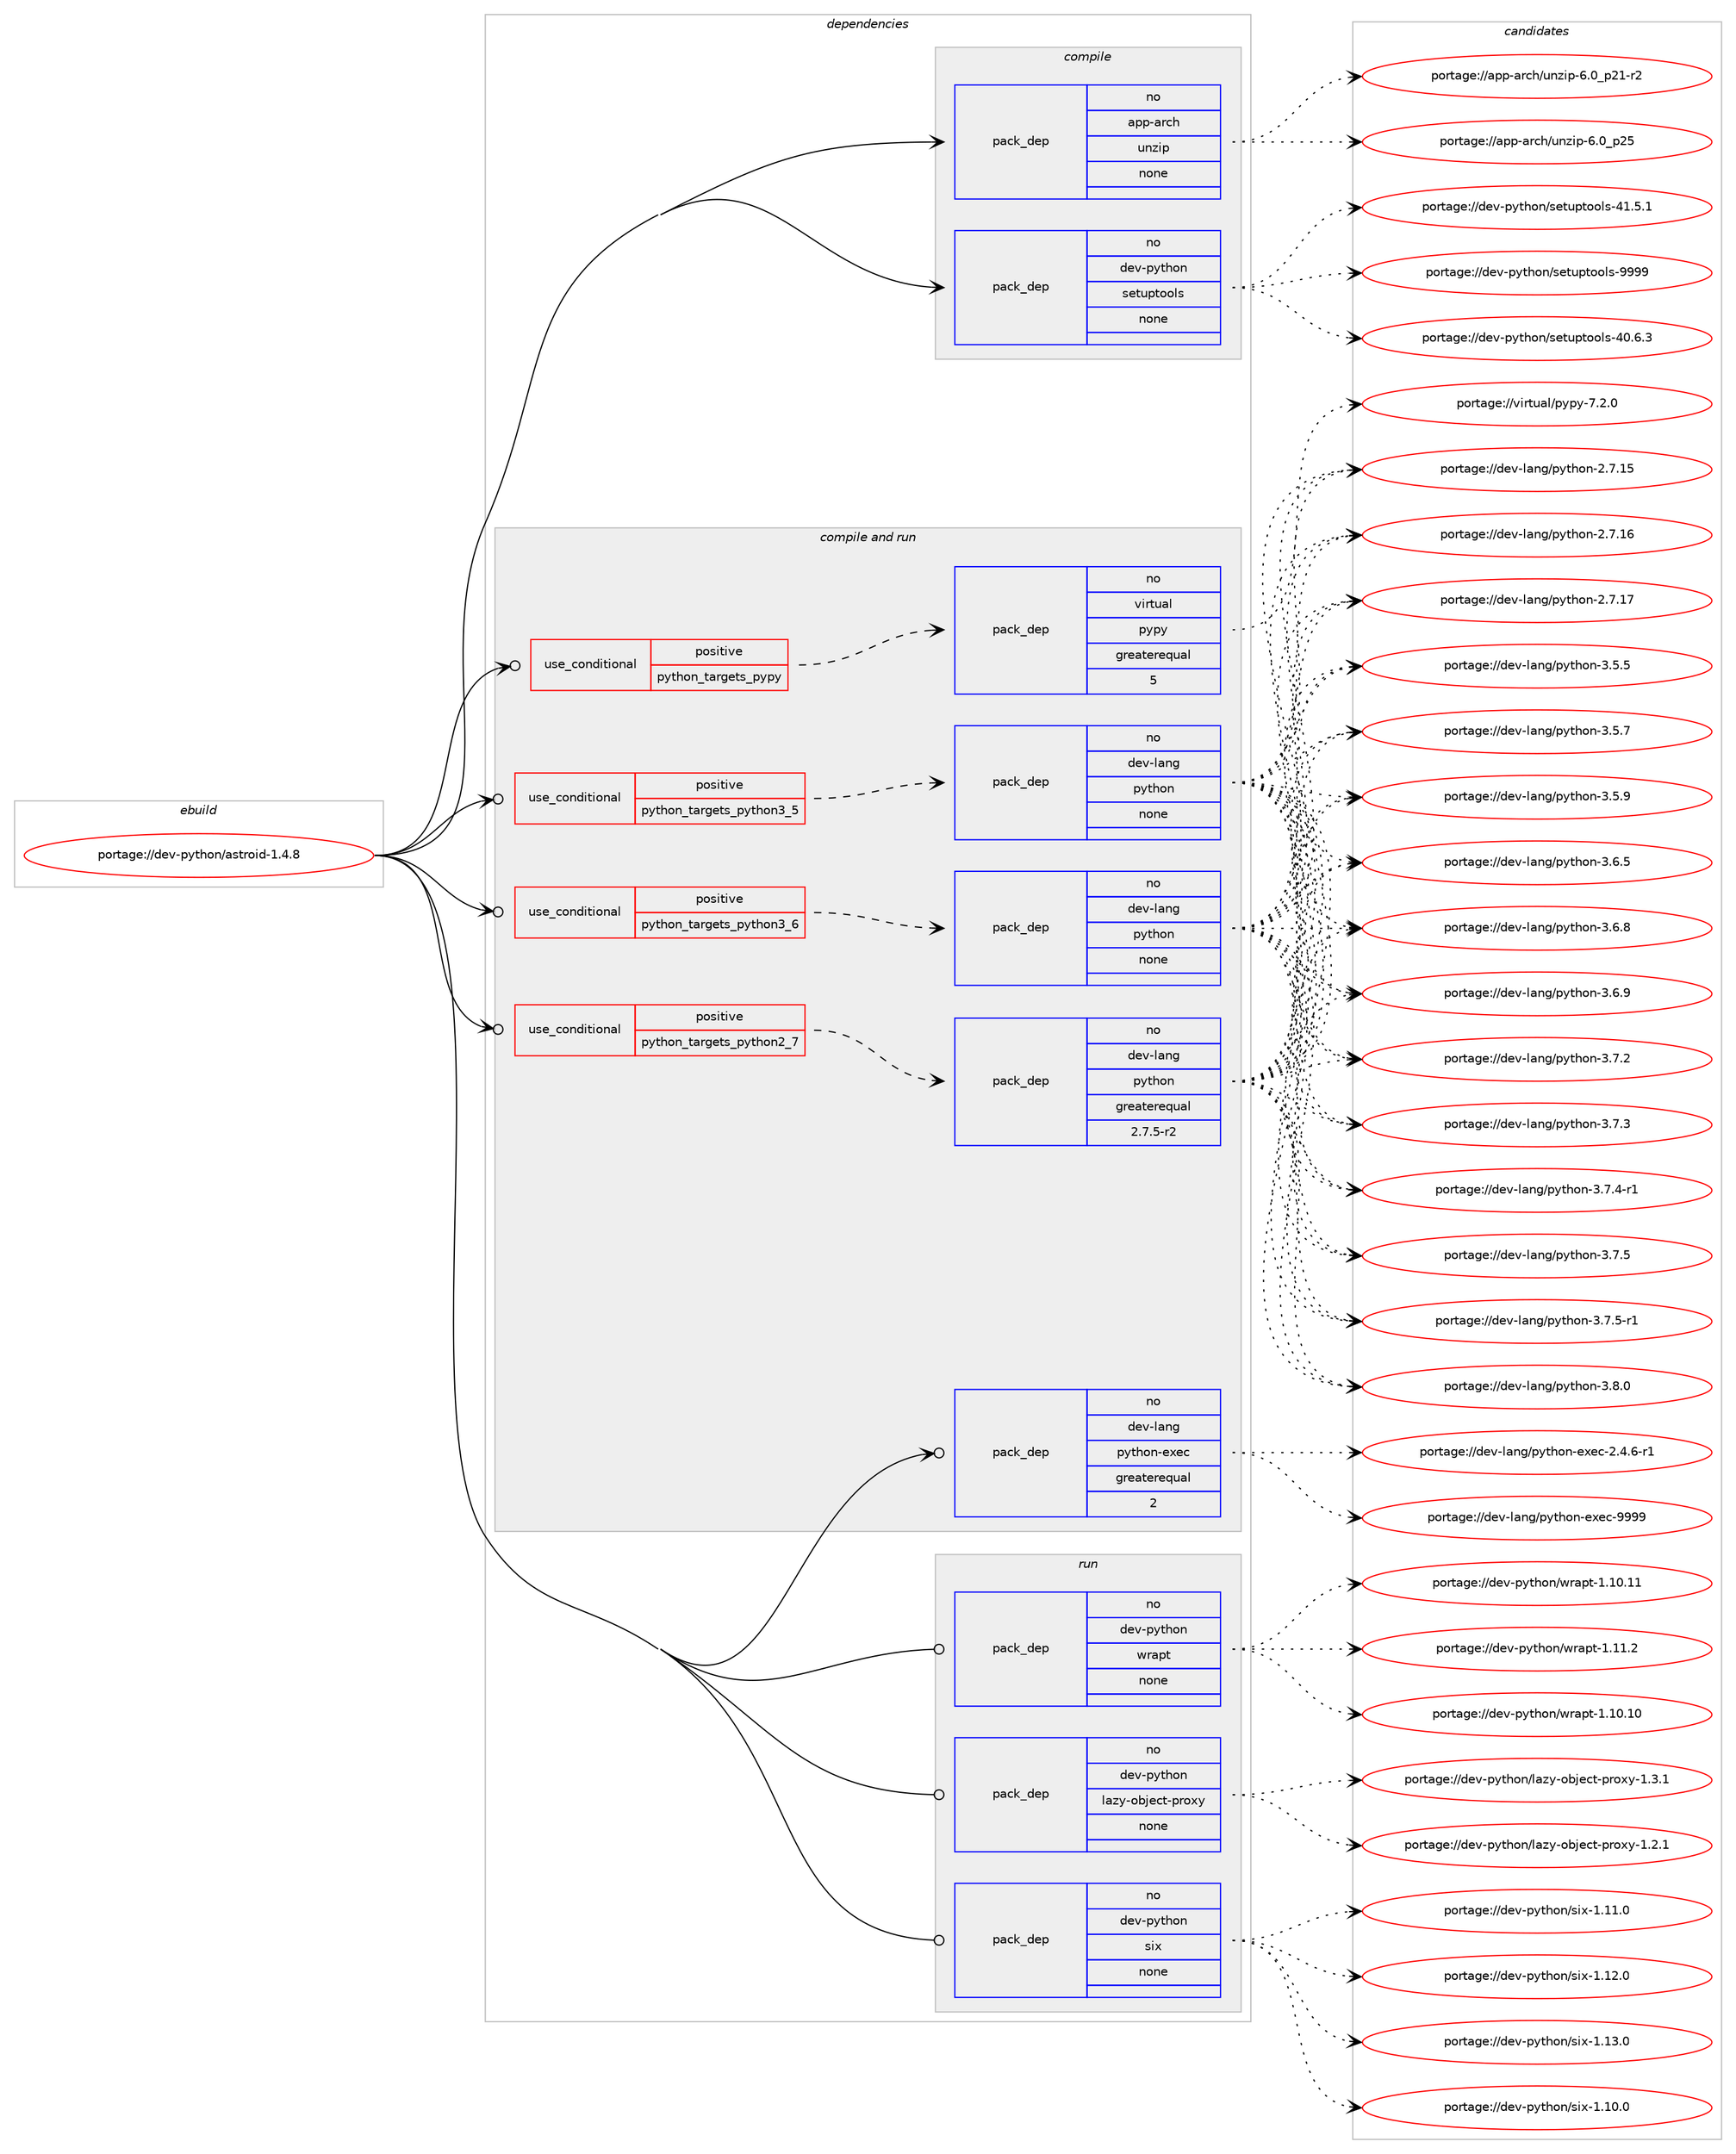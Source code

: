 digraph prolog {

# *************
# Graph options
# *************

newrank=true;
concentrate=true;
compound=true;
graph [rankdir=LR,fontname=Helvetica,fontsize=10,ranksep=1.5];#, ranksep=2.5, nodesep=0.2];
edge  [arrowhead=vee];
node  [fontname=Helvetica,fontsize=10];

# **********
# The ebuild
# **********

subgraph cluster_leftcol {
color=gray;
rank=same;
label=<<i>ebuild</i>>;
id [label="portage://dev-python/astroid-1.4.8", color=red, width=4, href="../dev-python/astroid-1.4.8.svg"];
}

# ****************
# The dependencies
# ****************

subgraph cluster_midcol {
color=gray;
label=<<i>dependencies</i>>;
subgraph cluster_compile {
fillcolor="#eeeeee";
style=filled;
label=<<i>compile</i>>;
subgraph pack100860 {
dependency129795 [label=<<TABLE BORDER="0" CELLBORDER="1" CELLSPACING="0" CELLPADDING="4" WIDTH="220"><TR><TD ROWSPAN="6" CELLPADDING="30">pack_dep</TD></TR><TR><TD WIDTH="110">no</TD></TR><TR><TD>app-arch</TD></TR><TR><TD>unzip</TD></TR><TR><TD>none</TD></TR><TR><TD></TD></TR></TABLE>>, shape=none, color=blue];
}
id:e -> dependency129795:w [weight=20,style="solid",arrowhead="vee"];
subgraph pack100861 {
dependency129796 [label=<<TABLE BORDER="0" CELLBORDER="1" CELLSPACING="0" CELLPADDING="4" WIDTH="220"><TR><TD ROWSPAN="6" CELLPADDING="30">pack_dep</TD></TR><TR><TD WIDTH="110">no</TD></TR><TR><TD>dev-python</TD></TR><TR><TD>setuptools</TD></TR><TR><TD>none</TD></TR><TR><TD></TD></TR></TABLE>>, shape=none, color=blue];
}
id:e -> dependency129796:w [weight=20,style="solid",arrowhead="vee"];
}
subgraph cluster_compileandrun {
fillcolor="#eeeeee";
style=filled;
label=<<i>compile and run</i>>;
subgraph cond25632 {
dependency129797 [label=<<TABLE BORDER="0" CELLBORDER="1" CELLSPACING="0" CELLPADDING="4"><TR><TD ROWSPAN="3" CELLPADDING="10">use_conditional</TD></TR><TR><TD>positive</TD></TR><TR><TD>python_targets_pypy</TD></TR></TABLE>>, shape=none, color=red];
subgraph pack100862 {
dependency129798 [label=<<TABLE BORDER="0" CELLBORDER="1" CELLSPACING="0" CELLPADDING="4" WIDTH="220"><TR><TD ROWSPAN="6" CELLPADDING="30">pack_dep</TD></TR><TR><TD WIDTH="110">no</TD></TR><TR><TD>virtual</TD></TR><TR><TD>pypy</TD></TR><TR><TD>greaterequal</TD></TR><TR><TD>5</TD></TR></TABLE>>, shape=none, color=blue];
}
dependency129797:e -> dependency129798:w [weight=20,style="dashed",arrowhead="vee"];
}
id:e -> dependency129797:w [weight=20,style="solid",arrowhead="odotvee"];
subgraph cond25633 {
dependency129799 [label=<<TABLE BORDER="0" CELLBORDER="1" CELLSPACING="0" CELLPADDING="4"><TR><TD ROWSPAN="3" CELLPADDING="10">use_conditional</TD></TR><TR><TD>positive</TD></TR><TR><TD>python_targets_python2_7</TD></TR></TABLE>>, shape=none, color=red];
subgraph pack100863 {
dependency129800 [label=<<TABLE BORDER="0" CELLBORDER="1" CELLSPACING="0" CELLPADDING="4" WIDTH="220"><TR><TD ROWSPAN="6" CELLPADDING="30">pack_dep</TD></TR><TR><TD WIDTH="110">no</TD></TR><TR><TD>dev-lang</TD></TR><TR><TD>python</TD></TR><TR><TD>greaterequal</TD></TR><TR><TD>2.7.5-r2</TD></TR></TABLE>>, shape=none, color=blue];
}
dependency129799:e -> dependency129800:w [weight=20,style="dashed",arrowhead="vee"];
}
id:e -> dependency129799:w [weight=20,style="solid",arrowhead="odotvee"];
subgraph cond25634 {
dependency129801 [label=<<TABLE BORDER="0" CELLBORDER="1" CELLSPACING="0" CELLPADDING="4"><TR><TD ROWSPAN="3" CELLPADDING="10">use_conditional</TD></TR><TR><TD>positive</TD></TR><TR><TD>python_targets_python3_5</TD></TR></TABLE>>, shape=none, color=red];
subgraph pack100864 {
dependency129802 [label=<<TABLE BORDER="0" CELLBORDER="1" CELLSPACING="0" CELLPADDING="4" WIDTH="220"><TR><TD ROWSPAN="6" CELLPADDING="30">pack_dep</TD></TR><TR><TD WIDTH="110">no</TD></TR><TR><TD>dev-lang</TD></TR><TR><TD>python</TD></TR><TR><TD>none</TD></TR><TR><TD></TD></TR></TABLE>>, shape=none, color=blue];
}
dependency129801:e -> dependency129802:w [weight=20,style="dashed",arrowhead="vee"];
}
id:e -> dependency129801:w [weight=20,style="solid",arrowhead="odotvee"];
subgraph cond25635 {
dependency129803 [label=<<TABLE BORDER="0" CELLBORDER="1" CELLSPACING="0" CELLPADDING="4"><TR><TD ROWSPAN="3" CELLPADDING="10">use_conditional</TD></TR><TR><TD>positive</TD></TR><TR><TD>python_targets_python3_6</TD></TR></TABLE>>, shape=none, color=red];
subgraph pack100865 {
dependency129804 [label=<<TABLE BORDER="0" CELLBORDER="1" CELLSPACING="0" CELLPADDING="4" WIDTH="220"><TR><TD ROWSPAN="6" CELLPADDING="30">pack_dep</TD></TR><TR><TD WIDTH="110">no</TD></TR><TR><TD>dev-lang</TD></TR><TR><TD>python</TD></TR><TR><TD>none</TD></TR><TR><TD></TD></TR></TABLE>>, shape=none, color=blue];
}
dependency129803:e -> dependency129804:w [weight=20,style="dashed",arrowhead="vee"];
}
id:e -> dependency129803:w [weight=20,style="solid",arrowhead="odotvee"];
subgraph pack100866 {
dependency129805 [label=<<TABLE BORDER="0" CELLBORDER="1" CELLSPACING="0" CELLPADDING="4" WIDTH="220"><TR><TD ROWSPAN="6" CELLPADDING="30">pack_dep</TD></TR><TR><TD WIDTH="110">no</TD></TR><TR><TD>dev-lang</TD></TR><TR><TD>python-exec</TD></TR><TR><TD>greaterequal</TD></TR><TR><TD>2</TD></TR></TABLE>>, shape=none, color=blue];
}
id:e -> dependency129805:w [weight=20,style="solid",arrowhead="odotvee"];
}
subgraph cluster_run {
fillcolor="#eeeeee";
style=filled;
label=<<i>run</i>>;
subgraph pack100867 {
dependency129806 [label=<<TABLE BORDER="0" CELLBORDER="1" CELLSPACING="0" CELLPADDING="4" WIDTH="220"><TR><TD ROWSPAN="6" CELLPADDING="30">pack_dep</TD></TR><TR><TD WIDTH="110">no</TD></TR><TR><TD>dev-python</TD></TR><TR><TD>lazy-object-proxy</TD></TR><TR><TD>none</TD></TR><TR><TD></TD></TR></TABLE>>, shape=none, color=blue];
}
id:e -> dependency129806:w [weight=20,style="solid",arrowhead="odot"];
subgraph pack100868 {
dependency129807 [label=<<TABLE BORDER="0" CELLBORDER="1" CELLSPACING="0" CELLPADDING="4" WIDTH="220"><TR><TD ROWSPAN="6" CELLPADDING="30">pack_dep</TD></TR><TR><TD WIDTH="110">no</TD></TR><TR><TD>dev-python</TD></TR><TR><TD>six</TD></TR><TR><TD>none</TD></TR><TR><TD></TD></TR></TABLE>>, shape=none, color=blue];
}
id:e -> dependency129807:w [weight=20,style="solid",arrowhead="odot"];
subgraph pack100869 {
dependency129808 [label=<<TABLE BORDER="0" CELLBORDER="1" CELLSPACING="0" CELLPADDING="4" WIDTH="220"><TR><TD ROWSPAN="6" CELLPADDING="30">pack_dep</TD></TR><TR><TD WIDTH="110">no</TD></TR><TR><TD>dev-python</TD></TR><TR><TD>wrapt</TD></TR><TR><TD>none</TD></TR><TR><TD></TD></TR></TABLE>>, shape=none, color=blue];
}
id:e -> dependency129808:w [weight=20,style="solid",arrowhead="odot"];
}
}

# **************
# The candidates
# **************

subgraph cluster_choices {
rank=same;
color=gray;
label=<<i>candidates</i>>;

subgraph choice100860 {
color=black;
nodesep=1;
choiceportage9711211245971149910447117110122105112455446489511250494511450 [label="portage://app-arch/unzip-6.0_p21-r2", color=red, width=4,href="../app-arch/unzip-6.0_p21-r2.svg"];
choiceportage971121124597114991044711711012210511245544648951125053 [label="portage://app-arch/unzip-6.0_p25", color=red, width=4,href="../app-arch/unzip-6.0_p25.svg"];
dependency129795:e -> choiceportage9711211245971149910447117110122105112455446489511250494511450:w [style=dotted,weight="100"];
dependency129795:e -> choiceportage971121124597114991044711711012210511245544648951125053:w [style=dotted,weight="100"];
}
subgraph choice100861 {
color=black;
nodesep=1;
choiceportage100101118451121211161041111104711510111611711211611111110811545524846544651 [label="portage://dev-python/setuptools-40.6.3", color=red, width=4,href="../dev-python/setuptools-40.6.3.svg"];
choiceportage100101118451121211161041111104711510111611711211611111110811545524946534649 [label="portage://dev-python/setuptools-41.5.1", color=red, width=4,href="../dev-python/setuptools-41.5.1.svg"];
choiceportage10010111845112121116104111110471151011161171121161111111081154557575757 [label="portage://dev-python/setuptools-9999", color=red, width=4,href="../dev-python/setuptools-9999.svg"];
dependency129796:e -> choiceportage100101118451121211161041111104711510111611711211611111110811545524846544651:w [style=dotted,weight="100"];
dependency129796:e -> choiceportage100101118451121211161041111104711510111611711211611111110811545524946534649:w [style=dotted,weight="100"];
dependency129796:e -> choiceportage10010111845112121116104111110471151011161171121161111111081154557575757:w [style=dotted,weight="100"];
}
subgraph choice100862 {
color=black;
nodesep=1;
choiceportage1181051141161179710847112121112121455546504648 [label="portage://virtual/pypy-7.2.0", color=red, width=4,href="../virtual/pypy-7.2.0.svg"];
dependency129798:e -> choiceportage1181051141161179710847112121112121455546504648:w [style=dotted,weight="100"];
}
subgraph choice100863 {
color=black;
nodesep=1;
choiceportage10010111845108971101034711212111610411111045504655464953 [label="portage://dev-lang/python-2.7.15", color=red, width=4,href="../dev-lang/python-2.7.15.svg"];
choiceportage10010111845108971101034711212111610411111045504655464954 [label="portage://dev-lang/python-2.7.16", color=red, width=4,href="../dev-lang/python-2.7.16.svg"];
choiceportage10010111845108971101034711212111610411111045504655464955 [label="portage://dev-lang/python-2.7.17", color=red, width=4,href="../dev-lang/python-2.7.17.svg"];
choiceportage100101118451089711010347112121116104111110455146534653 [label="portage://dev-lang/python-3.5.5", color=red, width=4,href="../dev-lang/python-3.5.5.svg"];
choiceportage100101118451089711010347112121116104111110455146534655 [label="portage://dev-lang/python-3.5.7", color=red, width=4,href="../dev-lang/python-3.5.7.svg"];
choiceportage100101118451089711010347112121116104111110455146534657 [label="portage://dev-lang/python-3.5.9", color=red, width=4,href="../dev-lang/python-3.5.9.svg"];
choiceportage100101118451089711010347112121116104111110455146544653 [label="portage://dev-lang/python-3.6.5", color=red, width=4,href="../dev-lang/python-3.6.5.svg"];
choiceportage100101118451089711010347112121116104111110455146544656 [label="portage://dev-lang/python-3.6.8", color=red, width=4,href="../dev-lang/python-3.6.8.svg"];
choiceportage100101118451089711010347112121116104111110455146544657 [label="portage://dev-lang/python-3.6.9", color=red, width=4,href="../dev-lang/python-3.6.9.svg"];
choiceportage100101118451089711010347112121116104111110455146554650 [label="portage://dev-lang/python-3.7.2", color=red, width=4,href="../dev-lang/python-3.7.2.svg"];
choiceportage100101118451089711010347112121116104111110455146554651 [label="portage://dev-lang/python-3.7.3", color=red, width=4,href="../dev-lang/python-3.7.3.svg"];
choiceportage1001011184510897110103471121211161041111104551465546524511449 [label="portage://dev-lang/python-3.7.4-r1", color=red, width=4,href="../dev-lang/python-3.7.4-r1.svg"];
choiceportage100101118451089711010347112121116104111110455146554653 [label="portage://dev-lang/python-3.7.5", color=red, width=4,href="../dev-lang/python-3.7.5.svg"];
choiceportage1001011184510897110103471121211161041111104551465546534511449 [label="portage://dev-lang/python-3.7.5-r1", color=red, width=4,href="../dev-lang/python-3.7.5-r1.svg"];
choiceportage100101118451089711010347112121116104111110455146564648 [label="portage://dev-lang/python-3.8.0", color=red, width=4,href="../dev-lang/python-3.8.0.svg"];
dependency129800:e -> choiceportage10010111845108971101034711212111610411111045504655464953:w [style=dotted,weight="100"];
dependency129800:e -> choiceportage10010111845108971101034711212111610411111045504655464954:w [style=dotted,weight="100"];
dependency129800:e -> choiceportage10010111845108971101034711212111610411111045504655464955:w [style=dotted,weight="100"];
dependency129800:e -> choiceportage100101118451089711010347112121116104111110455146534653:w [style=dotted,weight="100"];
dependency129800:e -> choiceportage100101118451089711010347112121116104111110455146534655:w [style=dotted,weight="100"];
dependency129800:e -> choiceportage100101118451089711010347112121116104111110455146534657:w [style=dotted,weight="100"];
dependency129800:e -> choiceportage100101118451089711010347112121116104111110455146544653:w [style=dotted,weight="100"];
dependency129800:e -> choiceportage100101118451089711010347112121116104111110455146544656:w [style=dotted,weight="100"];
dependency129800:e -> choiceportage100101118451089711010347112121116104111110455146544657:w [style=dotted,weight="100"];
dependency129800:e -> choiceportage100101118451089711010347112121116104111110455146554650:w [style=dotted,weight="100"];
dependency129800:e -> choiceportage100101118451089711010347112121116104111110455146554651:w [style=dotted,weight="100"];
dependency129800:e -> choiceportage1001011184510897110103471121211161041111104551465546524511449:w [style=dotted,weight="100"];
dependency129800:e -> choiceportage100101118451089711010347112121116104111110455146554653:w [style=dotted,weight="100"];
dependency129800:e -> choiceportage1001011184510897110103471121211161041111104551465546534511449:w [style=dotted,weight="100"];
dependency129800:e -> choiceportage100101118451089711010347112121116104111110455146564648:w [style=dotted,weight="100"];
}
subgraph choice100864 {
color=black;
nodesep=1;
choiceportage10010111845108971101034711212111610411111045504655464953 [label="portage://dev-lang/python-2.7.15", color=red, width=4,href="../dev-lang/python-2.7.15.svg"];
choiceportage10010111845108971101034711212111610411111045504655464954 [label="portage://dev-lang/python-2.7.16", color=red, width=4,href="../dev-lang/python-2.7.16.svg"];
choiceportage10010111845108971101034711212111610411111045504655464955 [label="portage://dev-lang/python-2.7.17", color=red, width=4,href="../dev-lang/python-2.7.17.svg"];
choiceportage100101118451089711010347112121116104111110455146534653 [label="portage://dev-lang/python-3.5.5", color=red, width=4,href="../dev-lang/python-3.5.5.svg"];
choiceportage100101118451089711010347112121116104111110455146534655 [label="portage://dev-lang/python-3.5.7", color=red, width=4,href="../dev-lang/python-3.5.7.svg"];
choiceportage100101118451089711010347112121116104111110455146534657 [label="portage://dev-lang/python-3.5.9", color=red, width=4,href="../dev-lang/python-3.5.9.svg"];
choiceportage100101118451089711010347112121116104111110455146544653 [label="portage://dev-lang/python-3.6.5", color=red, width=4,href="../dev-lang/python-3.6.5.svg"];
choiceportage100101118451089711010347112121116104111110455146544656 [label="portage://dev-lang/python-3.6.8", color=red, width=4,href="../dev-lang/python-3.6.8.svg"];
choiceportage100101118451089711010347112121116104111110455146544657 [label="portage://dev-lang/python-3.6.9", color=red, width=4,href="../dev-lang/python-3.6.9.svg"];
choiceportage100101118451089711010347112121116104111110455146554650 [label="portage://dev-lang/python-3.7.2", color=red, width=4,href="../dev-lang/python-3.7.2.svg"];
choiceportage100101118451089711010347112121116104111110455146554651 [label="portage://dev-lang/python-3.7.3", color=red, width=4,href="../dev-lang/python-3.7.3.svg"];
choiceportage1001011184510897110103471121211161041111104551465546524511449 [label="portage://dev-lang/python-3.7.4-r1", color=red, width=4,href="../dev-lang/python-3.7.4-r1.svg"];
choiceportage100101118451089711010347112121116104111110455146554653 [label="portage://dev-lang/python-3.7.5", color=red, width=4,href="../dev-lang/python-3.7.5.svg"];
choiceportage1001011184510897110103471121211161041111104551465546534511449 [label="portage://dev-lang/python-3.7.5-r1", color=red, width=4,href="../dev-lang/python-3.7.5-r1.svg"];
choiceportage100101118451089711010347112121116104111110455146564648 [label="portage://dev-lang/python-3.8.0", color=red, width=4,href="../dev-lang/python-3.8.0.svg"];
dependency129802:e -> choiceportage10010111845108971101034711212111610411111045504655464953:w [style=dotted,weight="100"];
dependency129802:e -> choiceportage10010111845108971101034711212111610411111045504655464954:w [style=dotted,weight="100"];
dependency129802:e -> choiceportage10010111845108971101034711212111610411111045504655464955:w [style=dotted,weight="100"];
dependency129802:e -> choiceportage100101118451089711010347112121116104111110455146534653:w [style=dotted,weight="100"];
dependency129802:e -> choiceportage100101118451089711010347112121116104111110455146534655:w [style=dotted,weight="100"];
dependency129802:e -> choiceportage100101118451089711010347112121116104111110455146534657:w [style=dotted,weight="100"];
dependency129802:e -> choiceportage100101118451089711010347112121116104111110455146544653:w [style=dotted,weight="100"];
dependency129802:e -> choiceportage100101118451089711010347112121116104111110455146544656:w [style=dotted,weight="100"];
dependency129802:e -> choiceportage100101118451089711010347112121116104111110455146544657:w [style=dotted,weight="100"];
dependency129802:e -> choiceportage100101118451089711010347112121116104111110455146554650:w [style=dotted,weight="100"];
dependency129802:e -> choiceportage100101118451089711010347112121116104111110455146554651:w [style=dotted,weight="100"];
dependency129802:e -> choiceportage1001011184510897110103471121211161041111104551465546524511449:w [style=dotted,weight="100"];
dependency129802:e -> choiceportage100101118451089711010347112121116104111110455146554653:w [style=dotted,weight="100"];
dependency129802:e -> choiceportage1001011184510897110103471121211161041111104551465546534511449:w [style=dotted,weight="100"];
dependency129802:e -> choiceportage100101118451089711010347112121116104111110455146564648:w [style=dotted,weight="100"];
}
subgraph choice100865 {
color=black;
nodesep=1;
choiceportage10010111845108971101034711212111610411111045504655464953 [label="portage://dev-lang/python-2.7.15", color=red, width=4,href="../dev-lang/python-2.7.15.svg"];
choiceportage10010111845108971101034711212111610411111045504655464954 [label="portage://dev-lang/python-2.7.16", color=red, width=4,href="../dev-lang/python-2.7.16.svg"];
choiceportage10010111845108971101034711212111610411111045504655464955 [label="portage://dev-lang/python-2.7.17", color=red, width=4,href="../dev-lang/python-2.7.17.svg"];
choiceportage100101118451089711010347112121116104111110455146534653 [label="portage://dev-lang/python-3.5.5", color=red, width=4,href="../dev-lang/python-3.5.5.svg"];
choiceportage100101118451089711010347112121116104111110455146534655 [label="portage://dev-lang/python-3.5.7", color=red, width=4,href="../dev-lang/python-3.5.7.svg"];
choiceportage100101118451089711010347112121116104111110455146534657 [label="portage://dev-lang/python-3.5.9", color=red, width=4,href="../dev-lang/python-3.5.9.svg"];
choiceportage100101118451089711010347112121116104111110455146544653 [label="portage://dev-lang/python-3.6.5", color=red, width=4,href="../dev-lang/python-3.6.5.svg"];
choiceportage100101118451089711010347112121116104111110455146544656 [label="portage://dev-lang/python-3.6.8", color=red, width=4,href="../dev-lang/python-3.6.8.svg"];
choiceportage100101118451089711010347112121116104111110455146544657 [label="portage://dev-lang/python-3.6.9", color=red, width=4,href="../dev-lang/python-3.6.9.svg"];
choiceportage100101118451089711010347112121116104111110455146554650 [label="portage://dev-lang/python-3.7.2", color=red, width=4,href="../dev-lang/python-3.7.2.svg"];
choiceportage100101118451089711010347112121116104111110455146554651 [label="portage://dev-lang/python-3.7.3", color=red, width=4,href="../dev-lang/python-3.7.3.svg"];
choiceportage1001011184510897110103471121211161041111104551465546524511449 [label="portage://dev-lang/python-3.7.4-r1", color=red, width=4,href="../dev-lang/python-3.7.4-r1.svg"];
choiceportage100101118451089711010347112121116104111110455146554653 [label="portage://dev-lang/python-3.7.5", color=red, width=4,href="../dev-lang/python-3.7.5.svg"];
choiceportage1001011184510897110103471121211161041111104551465546534511449 [label="portage://dev-lang/python-3.7.5-r1", color=red, width=4,href="../dev-lang/python-3.7.5-r1.svg"];
choiceportage100101118451089711010347112121116104111110455146564648 [label="portage://dev-lang/python-3.8.0", color=red, width=4,href="../dev-lang/python-3.8.0.svg"];
dependency129804:e -> choiceportage10010111845108971101034711212111610411111045504655464953:w [style=dotted,weight="100"];
dependency129804:e -> choiceportage10010111845108971101034711212111610411111045504655464954:w [style=dotted,weight="100"];
dependency129804:e -> choiceportage10010111845108971101034711212111610411111045504655464955:w [style=dotted,weight="100"];
dependency129804:e -> choiceportage100101118451089711010347112121116104111110455146534653:w [style=dotted,weight="100"];
dependency129804:e -> choiceportage100101118451089711010347112121116104111110455146534655:w [style=dotted,weight="100"];
dependency129804:e -> choiceportage100101118451089711010347112121116104111110455146534657:w [style=dotted,weight="100"];
dependency129804:e -> choiceportage100101118451089711010347112121116104111110455146544653:w [style=dotted,weight="100"];
dependency129804:e -> choiceportage100101118451089711010347112121116104111110455146544656:w [style=dotted,weight="100"];
dependency129804:e -> choiceportage100101118451089711010347112121116104111110455146544657:w [style=dotted,weight="100"];
dependency129804:e -> choiceportage100101118451089711010347112121116104111110455146554650:w [style=dotted,weight="100"];
dependency129804:e -> choiceportage100101118451089711010347112121116104111110455146554651:w [style=dotted,weight="100"];
dependency129804:e -> choiceportage1001011184510897110103471121211161041111104551465546524511449:w [style=dotted,weight="100"];
dependency129804:e -> choiceportage100101118451089711010347112121116104111110455146554653:w [style=dotted,weight="100"];
dependency129804:e -> choiceportage1001011184510897110103471121211161041111104551465546534511449:w [style=dotted,weight="100"];
dependency129804:e -> choiceportage100101118451089711010347112121116104111110455146564648:w [style=dotted,weight="100"];
}
subgraph choice100866 {
color=black;
nodesep=1;
choiceportage10010111845108971101034711212111610411111045101120101994550465246544511449 [label="portage://dev-lang/python-exec-2.4.6-r1", color=red, width=4,href="../dev-lang/python-exec-2.4.6-r1.svg"];
choiceportage10010111845108971101034711212111610411111045101120101994557575757 [label="portage://dev-lang/python-exec-9999", color=red, width=4,href="../dev-lang/python-exec-9999.svg"];
dependency129805:e -> choiceportage10010111845108971101034711212111610411111045101120101994550465246544511449:w [style=dotted,weight="100"];
dependency129805:e -> choiceportage10010111845108971101034711212111610411111045101120101994557575757:w [style=dotted,weight="100"];
}
subgraph choice100867 {
color=black;
nodesep=1;
choiceportage10010111845112121116104111110471089712212145111981061019911645112114111120121454946504649 [label="portage://dev-python/lazy-object-proxy-1.2.1", color=red, width=4,href="../dev-python/lazy-object-proxy-1.2.1.svg"];
choiceportage10010111845112121116104111110471089712212145111981061019911645112114111120121454946514649 [label="portage://dev-python/lazy-object-proxy-1.3.1", color=red, width=4,href="../dev-python/lazy-object-proxy-1.3.1.svg"];
dependency129806:e -> choiceportage10010111845112121116104111110471089712212145111981061019911645112114111120121454946504649:w [style=dotted,weight="100"];
dependency129806:e -> choiceportage10010111845112121116104111110471089712212145111981061019911645112114111120121454946514649:w [style=dotted,weight="100"];
}
subgraph choice100868 {
color=black;
nodesep=1;
choiceportage100101118451121211161041111104711510512045494649484648 [label="portage://dev-python/six-1.10.0", color=red, width=4,href="../dev-python/six-1.10.0.svg"];
choiceportage100101118451121211161041111104711510512045494649494648 [label="portage://dev-python/six-1.11.0", color=red, width=4,href="../dev-python/six-1.11.0.svg"];
choiceportage100101118451121211161041111104711510512045494649504648 [label="portage://dev-python/six-1.12.0", color=red, width=4,href="../dev-python/six-1.12.0.svg"];
choiceportage100101118451121211161041111104711510512045494649514648 [label="portage://dev-python/six-1.13.0", color=red, width=4,href="../dev-python/six-1.13.0.svg"];
dependency129807:e -> choiceportage100101118451121211161041111104711510512045494649484648:w [style=dotted,weight="100"];
dependency129807:e -> choiceportage100101118451121211161041111104711510512045494649494648:w [style=dotted,weight="100"];
dependency129807:e -> choiceportage100101118451121211161041111104711510512045494649504648:w [style=dotted,weight="100"];
dependency129807:e -> choiceportage100101118451121211161041111104711510512045494649514648:w [style=dotted,weight="100"];
}
subgraph choice100869 {
color=black;
nodesep=1;
choiceportage1001011184511212111610411111047119114971121164549464948464948 [label="portage://dev-python/wrapt-1.10.10", color=red, width=4,href="../dev-python/wrapt-1.10.10.svg"];
choiceportage1001011184511212111610411111047119114971121164549464948464949 [label="portage://dev-python/wrapt-1.10.11", color=red, width=4,href="../dev-python/wrapt-1.10.11.svg"];
choiceportage10010111845112121116104111110471191149711211645494649494650 [label="portage://dev-python/wrapt-1.11.2", color=red, width=4,href="../dev-python/wrapt-1.11.2.svg"];
dependency129808:e -> choiceportage1001011184511212111610411111047119114971121164549464948464948:w [style=dotted,weight="100"];
dependency129808:e -> choiceportage1001011184511212111610411111047119114971121164549464948464949:w [style=dotted,weight="100"];
dependency129808:e -> choiceportage10010111845112121116104111110471191149711211645494649494650:w [style=dotted,weight="100"];
}
}

}
